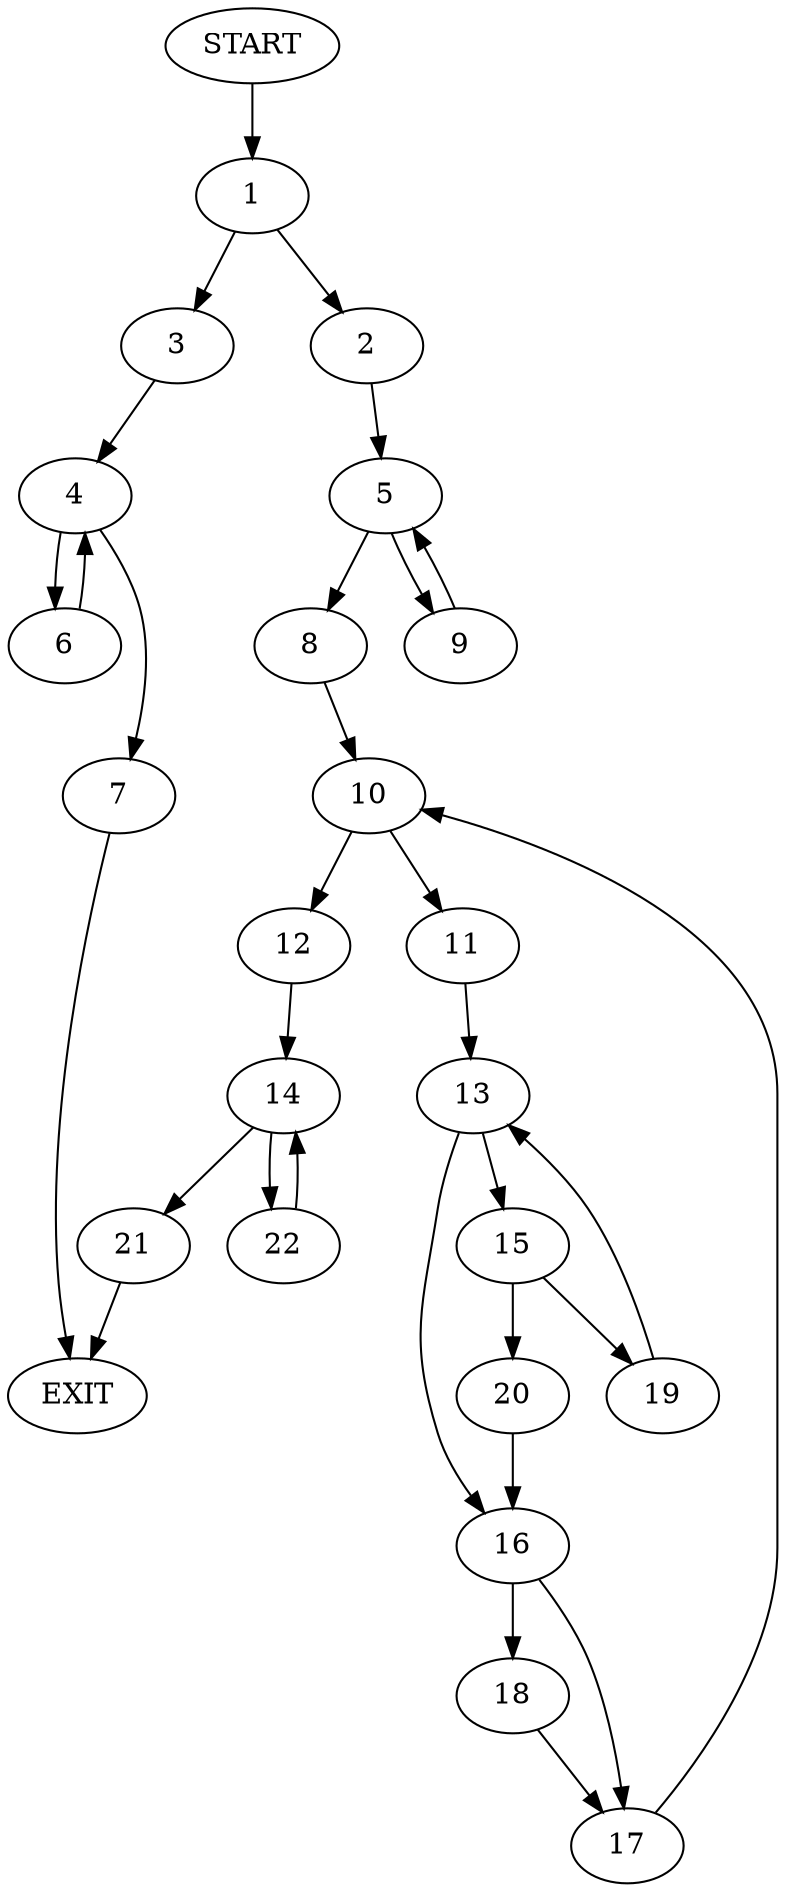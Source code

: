 digraph {
0 [label="START"]
23 [label="EXIT"]
0 -> 1
1 -> 2
1 -> 3
3 -> 4
2 -> 5
4 -> 6
4 -> 7
7 -> 23
6 -> 4
5 -> 8
5 -> 9
8 -> 10
9 -> 5
10 -> 11
10 -> 12
11 -> 13
12 -> 14
13 -> 15
13 -> 16
16 -> 17
16 -> 18
15 -> 19
15 -> 20
19 -> 13
20 -> 16
18 -> 17
17 -> 10
14 -> 21
14 -> 22
21 -> 23
22 -> 14
}
